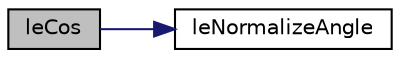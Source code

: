 digraph "leCos"
{
 // LATEX_PDF_SIZE
  edge [fontname="Helvetica",fontsize="10",labelfontname="Helvetica",labelfontsize="10"];
  node [fontname="Helvetica",fontsize="10",shape=record];
  rankdir="LR";
  Node1 [label="leCos",height=0.2,width=0.4,color="black", fillcolor="grey75", style="filled", fontcolor="black",tooltip="Calculate cosine of a number."];
  Node1 -> Node2 [color="midnightblue",fontsize="10",style="solid",fontname="Helvetica"];
  Node2 [label="leNormalizeAngle",height=0.2,width=0.4,color="black", fillcolor="white", style="filled",URL="$legato__math_8h.html#a1c7998e4045fa9bac4f1255392835314",tooltip="Normalize an angle between 0 - 360."];
}
